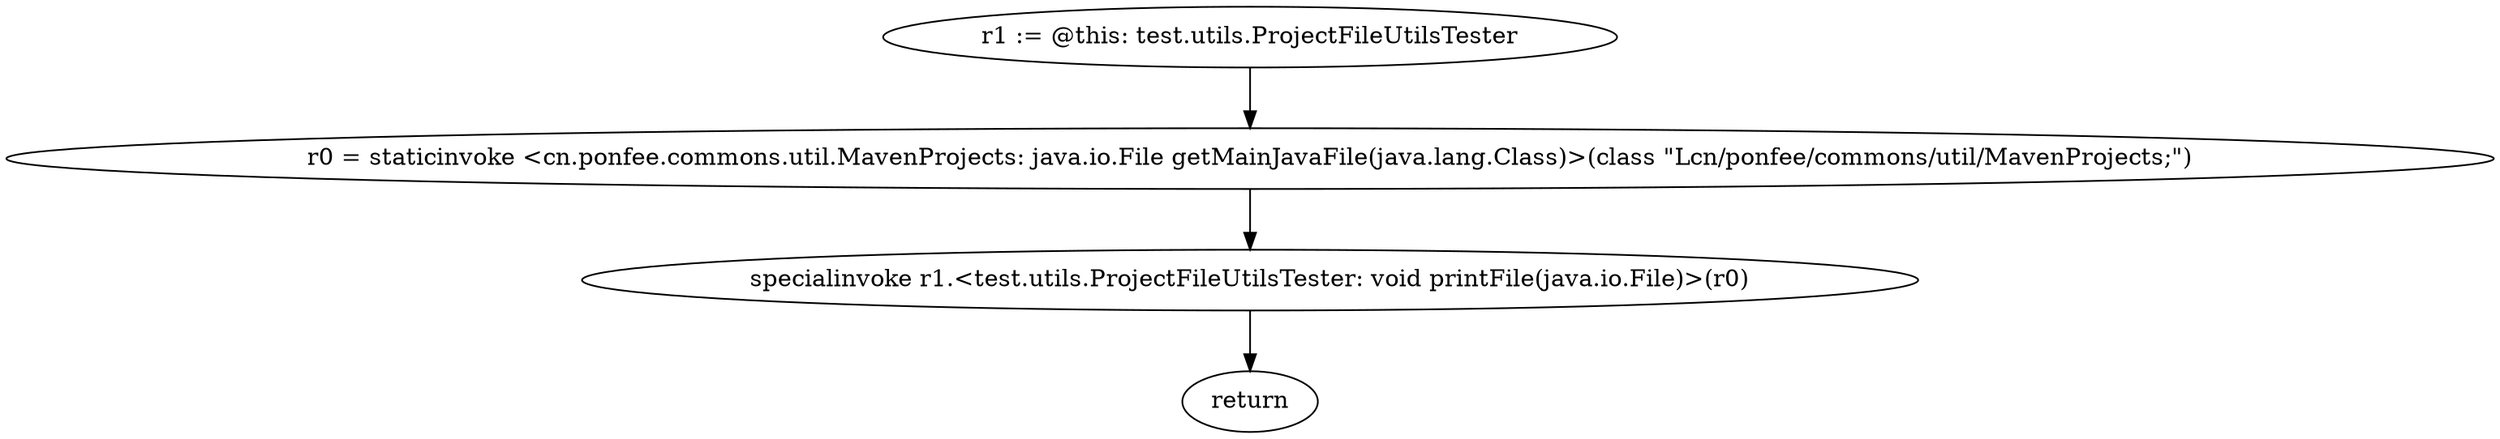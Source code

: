 digraph "unitGraph" {
    "r1 := @this: test.utils.ProjectFileUtilsTester"
    "r0 = staticinvoke <cn.ponfee.commons.util.MavenProjects: java.io.File getMainJavaFile(java.lang.Class)>(class \"Lcn/ponfee/commons/util/MavenProjects;\")"
    "specialinvoke r1.<test.utils.ProjectFileUtilsTester: void printFile(java.io.File)>(r0)"
    "return"
    "r1 := @this: test.utils.ProjectFileUtilsTester"->"r0 = staticinvoke <cn.ponfee.commons.util.MavenProjects: java.io.File getMainJavaFile(java.lang.Class)>(class \"Lcn/ponfee/commons/util/MavenProjects;\")";
    "r0 = staticinvoke <cn.ponfee.commons.util.MavenProjects: java.io.File getMainJavaFile(java.lang.Class)>(class \"Lcn/ponfee/commons/util/MavenProjects;\")"->"specialinvoke r1.<test.utils.ProjectFileUtilsTester: void printFile(java.io.File)>(r0)";
    "specialinvoke r1.<test.utils.ProjectFileUtilsTester: void printFile(java.io.File)>(r0)"->"return";
}
